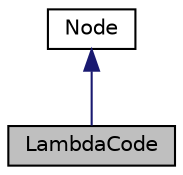 digraph "LambdaCode"
{
 // LATEX_PDF_SIZE
  edge [fontname="Helvetica",fontsize="10",labelfontname="Helvetica",labelfontsize="10"];
  node [fontname="Helvetica",fontsize="10",shape=record];
  Node1 [label="LambdaCode",height=0.2,width=0.4,color="black", fillcolor="grey75", style="filled", fontcolor="black",tooltip="Represents a lambda expression in the AST."];
  Node2 -> Node1 [dir="back",color="midnightblue",fontsize="10",style="solid"];
  Node2 [label="Node",height=0.2,width=0.4,color="black", fillcolor="white", style="filled",URL="$classNode.html",tooltip="Base class for all nodes in the abstract syntax tree (AST)."];
}
